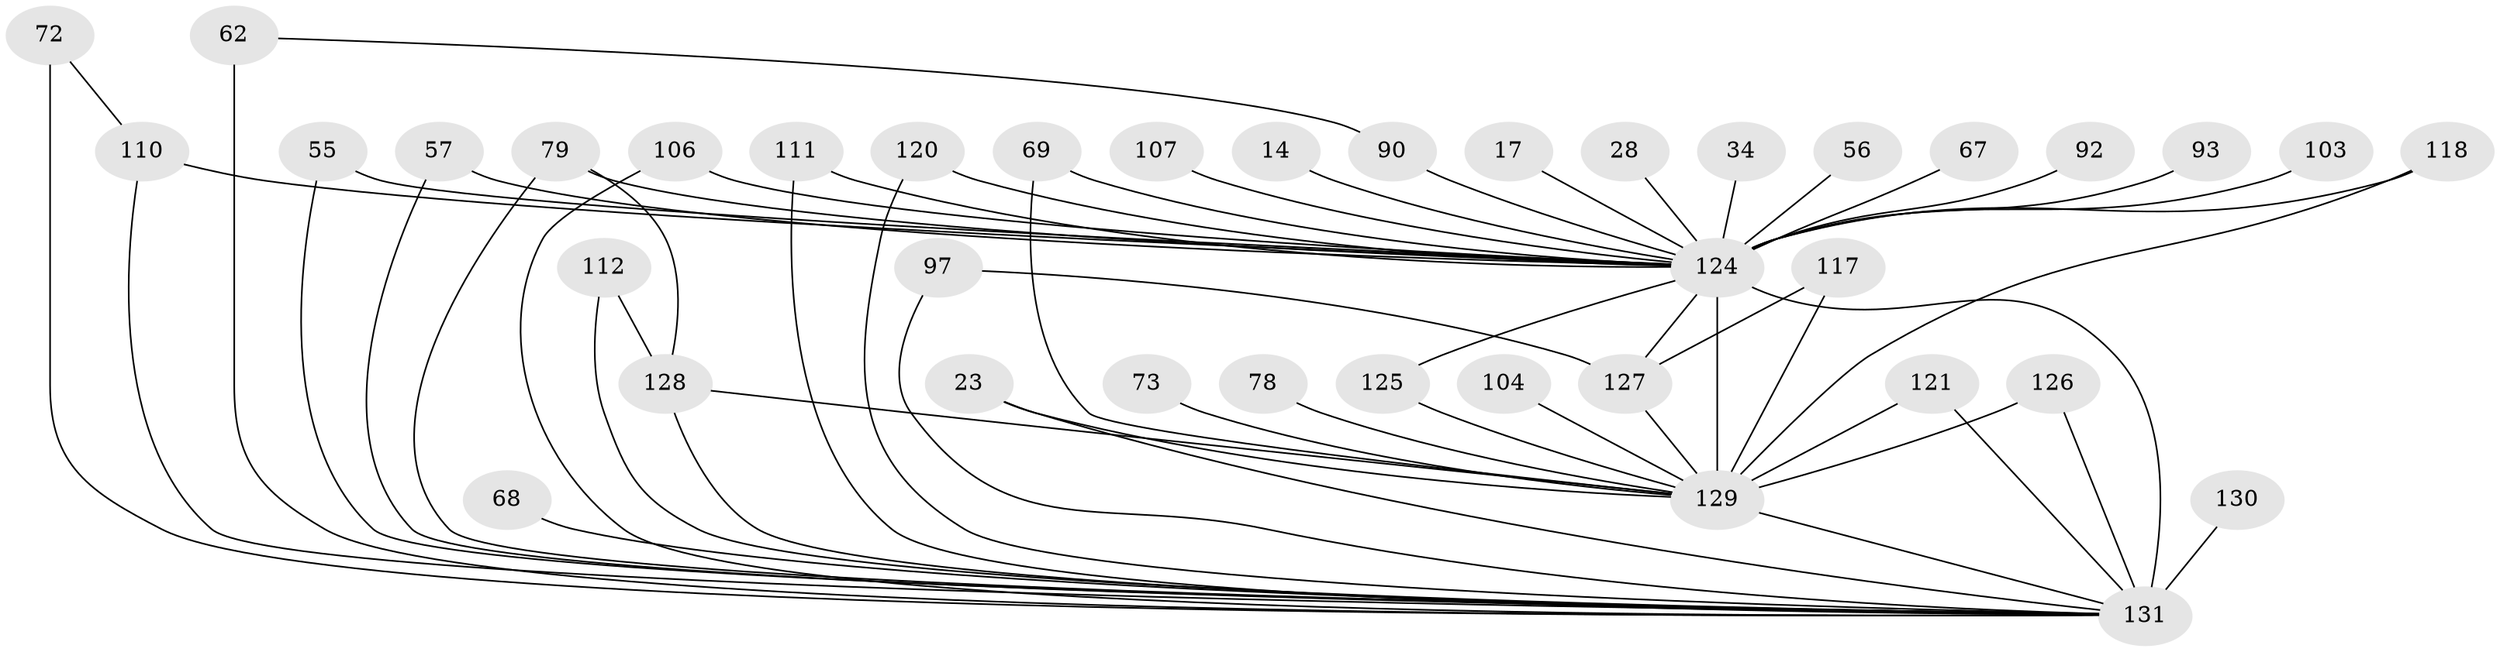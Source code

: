 // original degree distribution, {28: 0.015267175572519083, 23: 0.015267175572519083, 20: 0.015267175572519083, 13: 0.007633587786259542, 24: 0.007633587786259542, 26: 0.007633587786259542, 21: 0.007633587786259542, 5: 0.06870229007633588, 10: 0.007633587786259542, 6: 0.030534351145038167, 2: 0.48854961832061067, 4: 0.0916030534351145, 3: 0.2366412213740458}
// Generated by graph-tools (version 1.1) at 2025/47/03/04/25 21:47:12]
// undirected, 39 vertices, 60 edges
graph export_dot {
graph [start="1"]
  node [color=gray90,style=filled];
  14;
  17;
  23;
  28;
  34;
  55;
  56;
  57;
  62;
  67;
  68;
  69;
  72 [super="+31"];
  73;
  78;
  79 [super="+26"];
  90 [super="+65"];
  92;
  93;
  97;
  103 [super="+15+59"];
  104;
  106;
  107;
  110 [super="+27"];
  111;
  112;
  117 [super="+91"];
  118;
  120;
  121 [super="+105"];
  124 [super="+54+114+10"];
  125;
  126 [super="+29"];
  127 [super="+119+96+102"];
  128 [super="+75+94+95+60"];
  129 [super="+43+9"];
  130 [super="+52"];
  131 [super="+33+123+122"];
  14 -- 124;
  17 -- 124 [weight=2];
  23 -- 129;
  23 -- 131;
  28 -- 124;
  34 -- 124;
  55 -- 124;
  55 -- 131;
  56 -- 124 [weight=2];
  57 -- 124;
  57 -- 131;
  62 -- 90;
  62 -- 131 [weight=2];
  67 -- 124 [weight=2];
  68 -- 131 [weight=2];
  69 -- 129;
  69 -- 124;
  72 -- 131 [weight=2];
  72 -- 110;
  73 -- 129 [weight=2];
  78 -- 129 [weight=2];
  79 -- 128 [weight=2];
  79 -- 124;
  79 -- 131;
  90 -- 124 [weight=2];
  92 -- 124;
  93 -- 124 [weight=2];
  97 -- 127;
  97 -- 131;
  103 -- 124 [weight=4];
  104 -- 129 [weight=2];
  106 -- 124;
  106 -- 131;
  107 -- 124 [weight=2];
  110 -- 131;
  110 -- 124 [weight=4];
  111 -- 124;
  111 -- 131;
  112 -- 128;
  112 -- 131;
  117 -- 129 [weight=2];
  117 -- 127;
  118 -- 129;
  118 -- 124;
  120 -- 124;
  120 -- 131;
  121 -- 129;
  121 -- 131;
  124 -- 127 [weight=9];
  124 -- 129 [weight=22];
  124 -- 125;
  124 -- 131 [weight=43];
  125 -- 129;
  126 -- 129 [weight=2];
  126 -- 131;
  127 -- 129 [weight=2];
  128 -- 129 [weight=6];
  128 -- 131;
  129 -- 131 [weight=18];
  130 -- 131 [weight=3];
}
